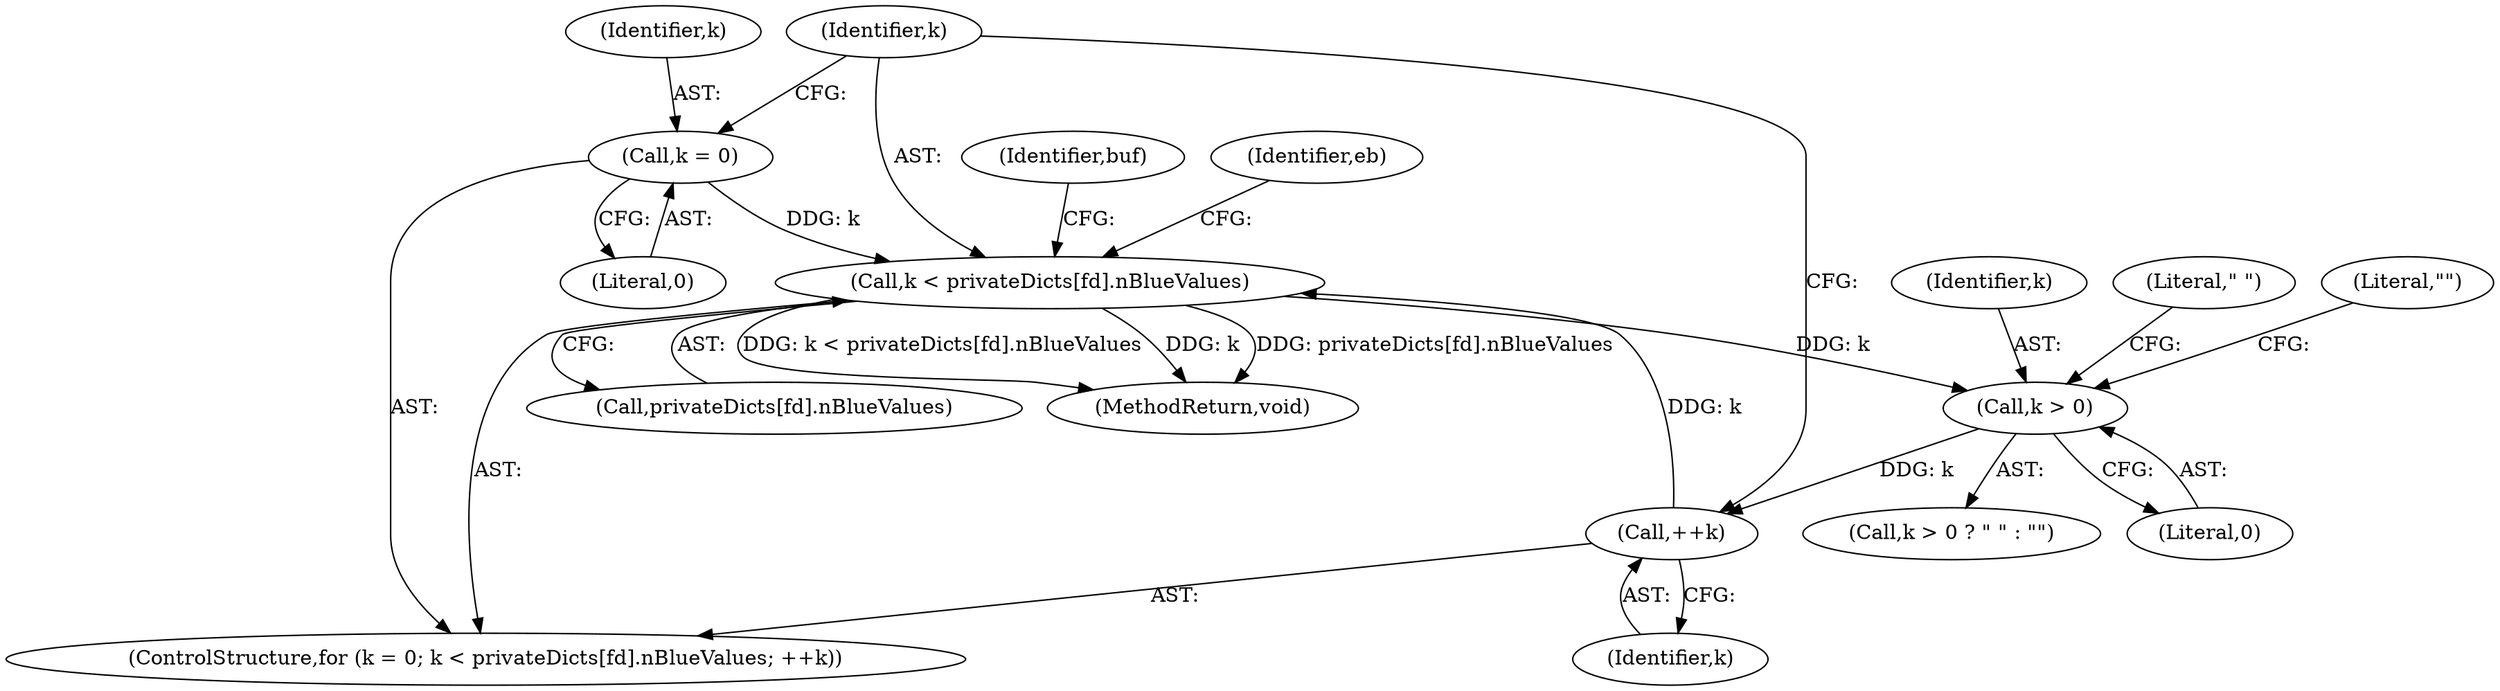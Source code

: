 digraph "0_poppler_da63c35549e8852a410946ab016a3f25ac701bdf@array" {
"1000627" [label="(Call,k < privateDicts[fd].nBlueValues)"];
"1000634" [label="(Call,++k)"];
"1000642" [label="(Call,k > 0)"];
"1000627" [label="(Call,k < privateDicts[fd].nBlueValues)"];
"1000624" [label="(Call,k = 0)"];
"1000627" [label="(Call,k < privateDicts[fd].nBlueValues)"];
"1000643" [label="(Identifier,k)"];
"1000624" [label="(Call,k = 0)"];
"1000623" [label="(ControlStructure,for (k = 0; k < privateDicts[fd].nBlueValues; ++k))"];
"1000641" [label="(Call,k > 0 ? \" \" : \"\")"];
"1000628" [label="(Identifier,k)"];
"1000629" [label="(Call,privateDicts[fd].nBlueValues)"];
"1000638" [label="(Identifier,buf)"];
"1000645" [label="(Literal,\" \")"];
"1000642" [label="(Call,k > 0)"];
"1000646" [label="(Literal,\"\")"];
"1000644" [label="(Literal,0)"];
"1000626" [label="(Literal,0)"];
"1000634" [label="(Call,++k)"];
"1000662" [label="(Identifier,eb)"];
"1000625" [label="(Identifier,k)"];
"1000635" [label="(Identifier,k)"];
"1001475" [label="(MethodReturn,void)"];
"1000627" -> "1000623"  [label="AST: "];
"1000627" -> "1000629"  [label="CFG: "];
"1000628" -> "1000627"  [label="AST: "];
"1000629" -> "1000627"  [label="AST: "];
"1000638" -> "1000627"  [label="CFG: "];
"1000662" -> "1000627"  [label="CFG: "];
"1000627" -> "1001475"  [label="DDG: privateDicts[fd].nBlueValues"];
"1000627" -> "1001475"  [label="DDG: k < privateDicts[fd].nBlueValues"];
"1000627" -> "1001475"  [label="DDG: k"];
"1000634" -> "1000627"  [label="DDG: k"];
"1000624" -> "1000627"  [label="DDG: k"];
"1000627" -> "1000642"  [label="DDG: k"];
"1000634" -> "1000623"  [label="AST: "];
"1000634" -> "1000635"  [label="CFG: "];
"1000635" -> "1000634"  [label="AST: "];
"1000628" -> "1000634"  [label="CFG: "];
"1000642" -> "1000634"  [label="DDG: k"];
"1000642" -> "1000641"  [label="AST: "];
"1000642" -> "1000644"  [label="CFG: "];
"1000643" -> "1000642"  [label="AST: "];
"1000644" -> "1000642"  [label="AST: "];
"1000645" -> "1000642"  [label="CFG: "];
"1000646" -> "1000642"  [label="CFG: "];
"1000624" -> "1000623"  [label="AST: "];
"1000624" -> "1000626"  [label="CFG: "];
"1000625" -> "1000624"  [label="AST: "];
"1000626" -> "1000624"  [label="AST: "];
"1000628" -> "1000624"  [label="CFG: "];
}
